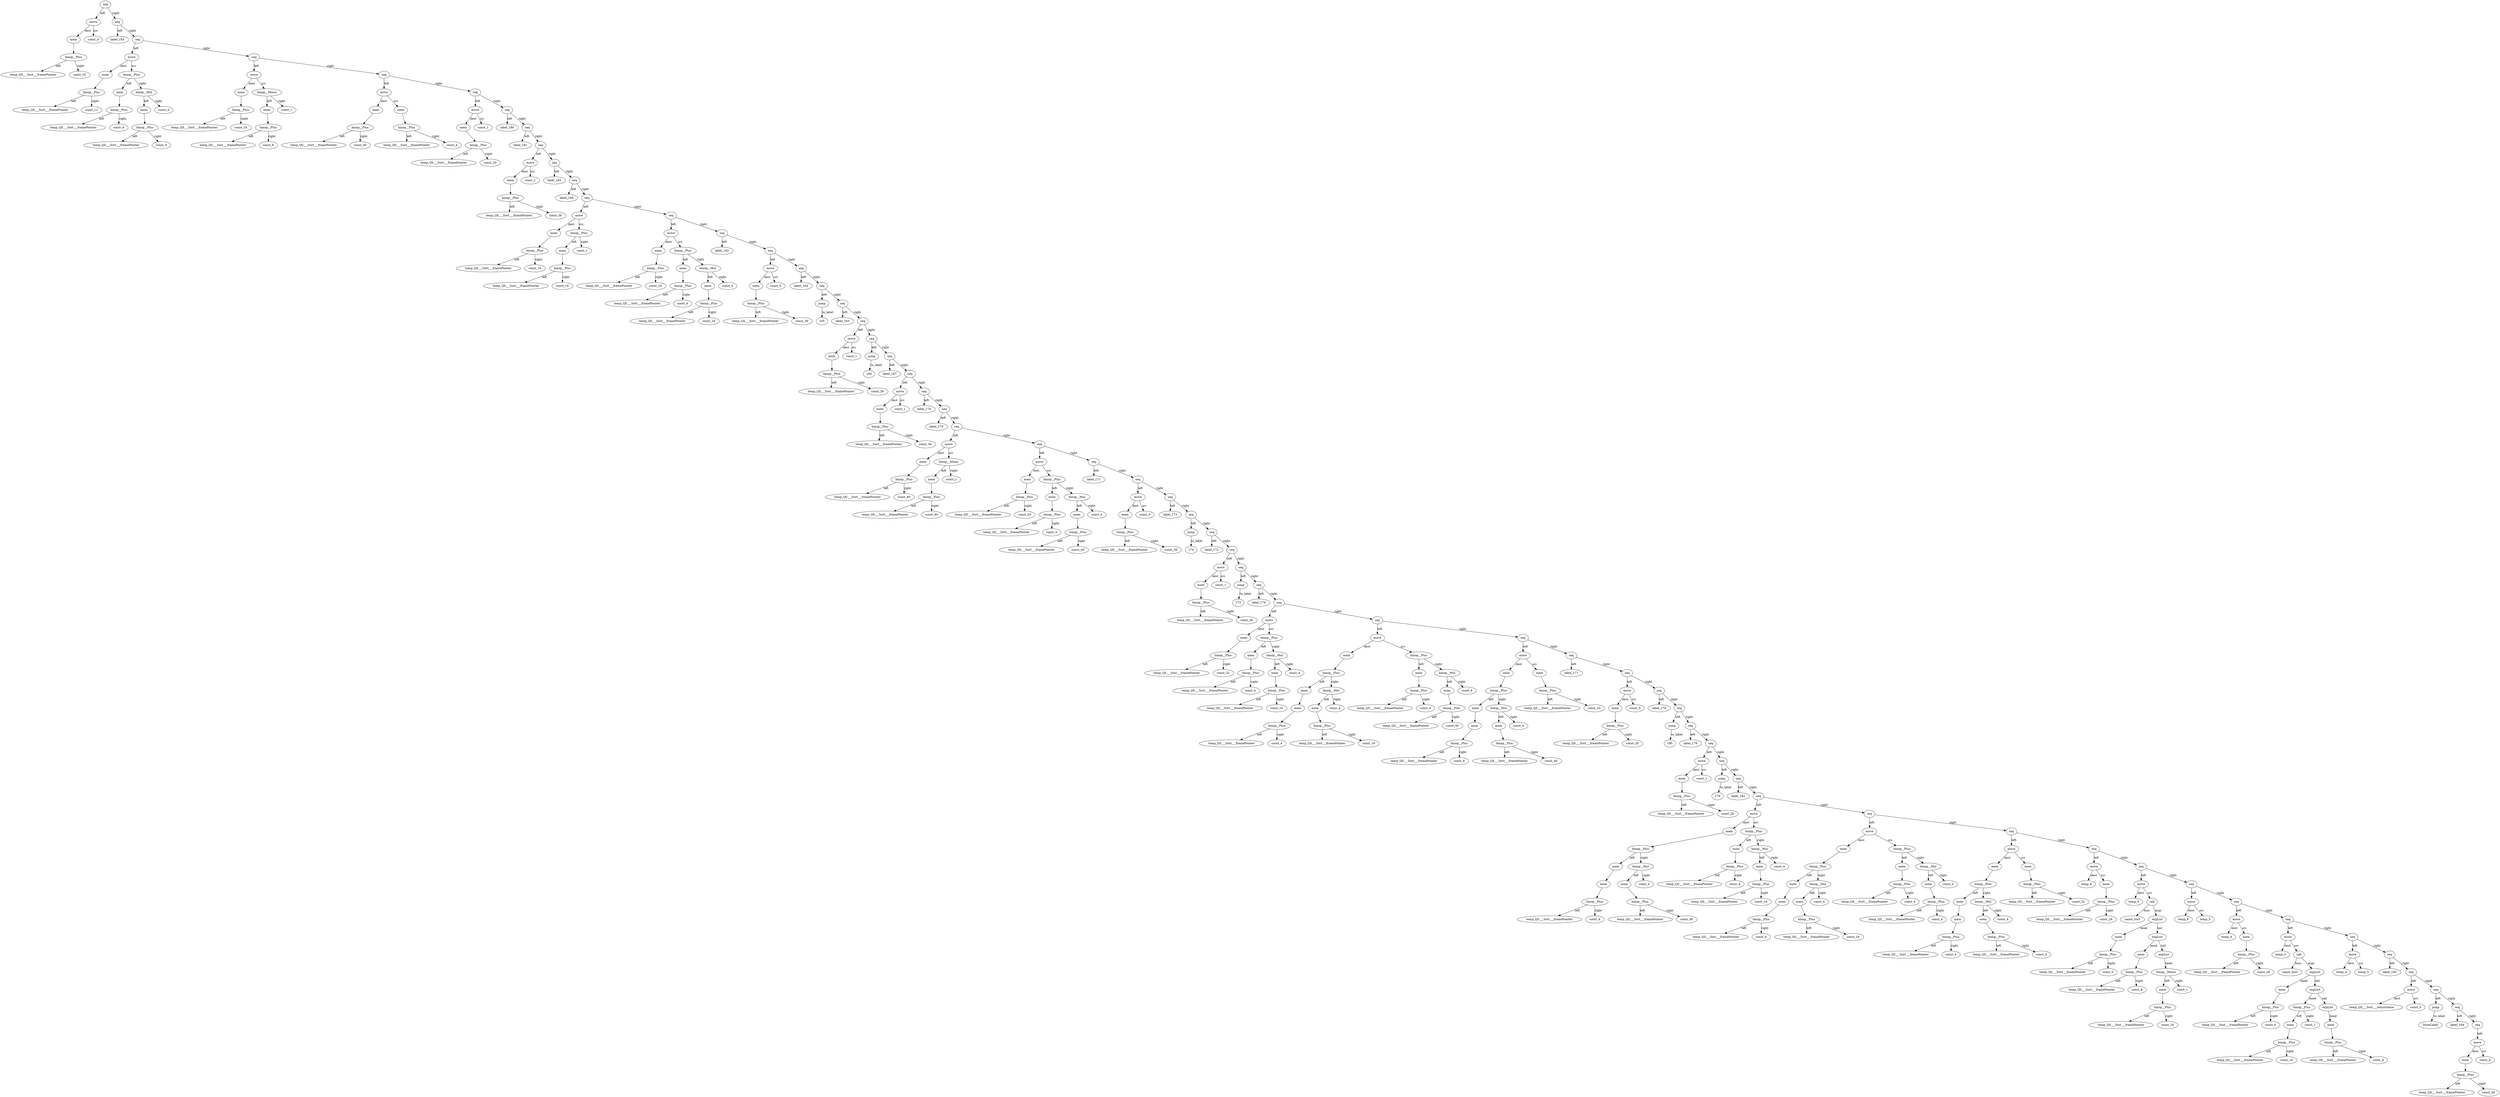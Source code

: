 digraph {
temp_QS___Sort___framePointer__id_0 [ label="temp_QS___Sort___framePointer" ]; 
const_32__id_1 [ label="const_32" ]; 
binop__Plus__id_2 [ label="binop__Plus" ]; 
binop__Plus__id_2 -> const_32__id_1 [ label="right"] ; 
binop__Plus__id_2 -> temp_QS___Sort___framePointer__id_0 [ label="left"] ; 
mem__id_3 [ label="mem" ]; 
mem__id_3 -> binop__Plus__id_2 ; 
const_0__id_4 [ label="const_0" ]; 
move__id_5 [ label="move" ]; 
move__id_5 -> mem__id_3 [ label="dest"] ; 
move__id_5 -> const_0__id_4 [ label="src"] ; 
label_183__id_6 [ label="label_183" ]; 
temp_QS___Sort___framePointer__id_7 [ label="temp_QS___Sort___framePointer" ]; 
const_12__id_8 [ label="const_12" ]; 
binop__Plus__id_9 [ label="binop__Plus" ]; 
binop__Plus__id_9 -> const_12__id_8 [ label="right"] ; 
binop__Plus__id_9 -> temp_QS___Sort___framePointer__id_7 [ label="left"] ; 
mem__id_10 [ label="mem" ]; 
mem__id_10 -> binop__Plus__id_9 ; 
temp_QS___Sort___framePointer__id_11 [ label="temp_QS___Sort___framePointer" ]; 
const_4__id_12 [ label="const_4" ]; 
binop__Plus__id_13 [ label="binop__Plus" ]; 
binop__Plus__id_13 -> const_4__id_12 [ label="right"] ; 
binop__Plus__id_13 -> temp_QS___Sort___framePointer__id_11 [ label="left"] ; 
mem__id_14 [ label="mem" ]; 
mem__id_14 -> binop__Plus__id_13 ; 
temp_QS___Sort___framePointer__id_15 [ label="temp_QS___Sort___framePointer" ]; 
const_4__id_16 [ label="const_4" ]; 
binop__Plus__id_17 [ label="binop__Plus" ]; 
binop__Plus__id_17 -> const_4__id_16 [ label="right"] ; 
binop__Plus__id_17 -> temp_QS___Sort___framePointer__id_15 [ label="left"] ; 
mem__id_18 [ label="mem" ]; 
mem__id_18 -> binop__Plus__id_17 ; 
const_4__id_19 [ label="const_4" ]; 
binop__Mul__id_20 [ label="binop__Mul" ]; 
binop__Mul__id_20 -> const_4__id_19 [ label="right"] ; 
binop__Mul__id_20 -> mem__id_18 [ label="left"] ; 
binop__Plus__id_21 [ label="binop__Plus" ]; 
binop__Plus__id_21 -> binop__Mul__id_20 [ label="right"] ; 
binop__Plus__id_21 -> mem__id_14 [ label="left"] ; 
move__id_22 [ label="move" ]; 
move__id_22 -> mem__id_10 [ label="dest"] ; 
move__id_22 -> binop__Plus__id_21 [ label="src"] ; 
temp_QS___Sort___framePointer__id_23 [ label="temp_QS___Sort___framePointer" ]; 
const_16__id_24 [ label="const_16" ]; 
binop__Plus__id_25 [ label="binop__Plus" ]; 
binop__Plus__id_25 -> const_16__id_24 [ label="right"] ; 
binop__Plus__id_25 -> temp_QS___Sort___framePointer__id_23 [ label="left"] ; 
mem__id_26 [ label="mem" ]; 
mem__id_26 -> binop__Plus__id_25 ; 
temp_QS___Sort___framePointer__id_27 [ label="temp_QS___Sort___framePointer" ]; 
const_8__id_28 [ label="const_8" ]; 
binop__Plus__id_29 [ label="binop__Plus" ]; 
binop__Plus__id_29 -> const_8__id_28 [ label="right"] ; 
binop__Plus__id_29 -> temp_QS___Sort___framePointer__id_27 [ label="left"] ; 
mem__id_30 [ label="mem" ]; 
mem__id_30 -> binop__Plus__id_29 ; 
const_1__id_31 [ label="const_1" ]; 
binop__Minus__id_32 [ label="binop__Minus" ]; 
binop__Minus__id_32 -> const_1__id_31 [ label="right"] ; 
binop__Minus__id_32 -> mem__id_30 [ label="left"] ; 
move__id_33 [ label="move" ]; 
move__id_33 -> mem__id_26 [ label="dest"] ; 
move__id_33 -> binop__Minus__id_32 [ label="src"] ; 
temp_QS___Sort___framePointer__id_34 [ label="temp_QS___Sort___framePointer" ]; 
const_40__id_35 [ label="const_40" ]; 
binop__Plus__id_36 [ label="binop__Plus" ]; 
binop__Plus__id_36 -> const_40__id_35 [ label="right"] ; 
binop__Plus__id_36 -> temp_QS___Sort___framePointer__id_34 [ label="left"] ; 
mem__id_37 [ label="mem" ]; 
mem__id_37 -> binop__Plus__id_36 ; 
temp_QS___Sort___framePointer__id_38 [ label="temp_QS___Sort___framePointer" ]; 
const_4__id_39 [ label="const_4" ]; 
binop__Plus__id_40 [ label="binop__Plus" ]; 
binop__Plus__id_40 -> const_4__id_39 [ label="right"] ; 
binop__Plus__id_40 -> temp_QS___Sort___framePointer__id_38 [ label="left"] ; 
mem__id_41 [ label="mem" ]; 
mem__id_41 -> binop__Plus__id_40 ; 
move__id_42 [ label="move" ]; 
move__id_42 -> mem__id_37 [ label="dest"] ; 
move__id_42 -> mem__id_41 [ label="src"] ; 
temp_QS___Sort___framePointer__id_43 [ label="temp_QS___Sort___framePointer" ]; 
const_20__id_44 [ label="const_20" ]; 
binop__Plus__id_45 [ label="binop__Plus" ]; 
binop__Plus__id_45 -> const_20__id_44 [ label="right"] ; 
binop__Plus__id_45 -> temp_QS___Sort___framePointer__id_43 [ label="left"] ; 
mem__id_46 [ label="mem" ]; 
mem__id_46 -> binop__Plus__id_45 ; 
const_1__id_47 [ label="const_1" ]; 
move__id_48 [ label="move" ]; 
move__id_48 -> mem__id_46 [ label="dest"] ; 
move__id_48 -> const_1__id_47 [ label="src"] ; 
label_180__id_49 [ label="label_180" ]; 
label_181__id_50 [ label="label_181" ]; 
temp_QS___Sort___framePointer__id_51 [ label="temp_QS___Sort___framePointer" ]; 
const_36__id_52 [ label="const_36" ]; 
binop__Plus__id_53 [ label="binop__Plus" ]; 
binop__Plus__id_53 -> const_36__id_52 [ label="right"] ; 
binop__Plus__id_53 -> temp_QS___Sort___framePointer__id_51 [ label="left"] ; 
mem__id_54 [ label="mem" ]; 
mem__id_54 -> binop__Plus__id_53 ; 
const_1__id_55 [ label="const_1" ]; 
move__id_56 [ label="move" ]; 
move__id_56 -> mem__id_54 [ label="dest"] ; 
move__id_56 -> const_1__id_55 [ label="src"] ; 
label_165__id_57 [ label="label_165" ]; 
label_166__id_58 [ label="label_166" ]; 
temp_QS___Sort___framePointer__id_59 [ label="temp_QS___Sort___framePointer" ]; 
const_16__id_60 [ label="const_16" ]; 
binop__Plus__id_61 [ label="binop__Plus" ]; 
binop__Plus__id_61 -> const_16__id_60 [ label="right"] ; 
binop__Plus__id_61 -> temp_QS___Sort___framePointer__id_59 [ label="left"] ; 
mem__id_62 [ label="mem" ]; 
mem__id_62 -> binop__Plus__id_61 ; 
temp_QS___Sort___framePointer__id_63 [ label="temp_QS___Sort___framePointer" ]; 
const_16__id_64 [ label="const_16" ]; 
binop__Plus__id_65 [ label="binop__Plus" ]; 
binop__Plus__id_65 -> const_16__id_64 [ label="right"] ; 
binop__Plus__id_65 -> temp_QS___Sort___framePointer__id_63 [ label="left"] ; 
mem__id_66 [ label="mem" ]; 
mem__id_66 -> binop__Plus__id_65 ; 
const_1__id_67 [ label="const_1" ]; 
binop__Plus__id_68 [ label="binop__Plus" ]; 
binop__Plus__id_68 -> const_1__id_67 [ label="right"] ; 
binop__Plus__id_68 -> mem__id_66 [ label="left"] ; 
move__id_69 [ label="move" ]; 
move__id_69 -> mem__id_62 [ label="dest"] ; 
move__id_69 -> binop__Plus__id_68 [ label="src"] ; 
temp_QS___Sort___framePointer__id_70 [ label="temp_QS___Sort___framePointer" ]; 
const_24__id_71 [ label="const_24" ]; 
binop__Plus__id_72 [ label="binop__Plus" ]; 
binop__Plus__id_72 -> const_24__id_71 [ label="right"] ; 
binop__Plus__id_72 -> temp_QS___Sort___framePointer__id_70 [ label="left"] ; 
mem__id_73 [ label="mem" ]; 
mem__id_73 -> binop__Plus__id_72 ; 
temp_QS___Sort___framePointer__id_74 [ label="temp_QS___Sort___framePointer" ]; 
const_4__id_75 [ label="const_4" ]; 
binop__Plus__id_76 [ label="binop__Plus" ]; 
binop__Plus__id_76 -> const_4__id_75 [ label="right"] ; 
binop__Plus__id_76 -> temp_QS___Sort___framePointer__id_74 [ label="left"] ; 
mem__id_77 [ label="mem" ]; 
mem__id_77 -> binop__Plus__id_76 ; 
temp_QS___Sort___framePointer__id_78 [ label="temp_QS___Sort___framePointer" ]; 
const_16__id_79 [ label="const_16" ]; 
binop__Plus__id_80 [ label="binop__Plus" ]; 
binop__Plus__id_80 -> const_16__id_79 [ label="right"] ; 
binop__Plus__id_80 -> temp_QS___Sort___framePointer__id_78 [ label="left"] ; 
mem__id_81 [ label="mem" ]; 
mem__id_81 -> binop__Plus__id_80 ; 
const_4__id_82 [ label="const_4" ]; 
binop__Mul__id_83 [ label="binop__Mul" ]; 
binop__Mul__id_83 -> const_4__id_82 [ label="right"] ; 
binop__Mul__id_83 -> mem__id_81 [ label="left"] ; 
binop__Plus__id_84 [ label="binop__Plus" ]; 
binop__Plus__id_84 -> binop__Mul__id_83 [ label="right"] ; 
binop__Plus__id_84 -> mem__id_77 [ label="left"] ; 
move__id_85 [ label="move" ]; 
move__id_85 -> mem__id_73 [ label="dest"] ; 
move__id_85 -> binop__Plus__id_84 [ label="src"] ; 
label_162__id_86 [ label="label_162" ]; 
temp_QS___Sort___framePointer__id_87 [ label="temp_QS___Sort___framePointer" ]; 
const_36__id_88 [ label="const_36" ]; 
binop__Plus__id_89 [ label="binop__Plus" ]; 
binop__Plus__id_89 -> const_36__id_88 [ label="right"] ; 
binop__Plus__id_89 -> temp_QS___Sort___framePointer__id_87 [ label="left"] ; 
mem__id_90 [ label="mem" ]; 
mem__id_90 -> binop__Plus__id_89 ; 
const_0__id_91 [ label="const_0" ]; 
move__id_92 [ label="move" ]; 
move__id_92 -> mem__id_90 [ label="dest"] ; 
move__id_92 -> const_0__id_91 [ label="src"] ; 
label_164__id_93 [ label="label_164" ]; 
jump__id_94 [ label="jump" ]; 
jump__id_94 -> 165 [ label="to_label"] ; 
label_163__id_95 [ label="label_163" ]; 
temp_QS___Sort___framePointer__id_96 [ label="temp_QS___Sort___framePointer" ]; 
const_36__id_97 [ label="const_36" ]; 
binop__Plus__id_98 [ label="binop__Plus" ]; 
binop__Plus__id_98 -> const_36__id_97 [ label="right"] ; 
binop__Plus__id_98 -> temp_QS___Sort___framePointer__id_96 [ label="left"] ; 
mem__id_99 [ label="mem" ]; 
mem__id_99 -> binop__Plus__id_98 ; 
const_1__id_100 [ label="const_1" ]; 
move__id_101 [ label="move" ]; 
move__id_101 -> mem__id_99 [ label="dest"] ; 
move__id_101 -> const_1__id_100 [ label="src"] ; 
jump__id_102 [ label="jump" ]; 
jump__id_102 -> 164 [ label="to_label"] ; 
label_167__id_103 [ label="label_167" ]; 
temp_QS___Sort___framePointer__id_104 [ label="temp_QS___Sort___framePointer" ]; 
const_36__id_105 [ label="const_36" ]; 
binop__Plus__id_106 [ label="binop__Plus" ]; 
binop__Plus__id_106 -> const_36__id_105 [ label="right"] ; 
binop__Plus__id_106 -> temp_QS___Sort___framePointer__id_104 [ label="left"] ; 
mem__id_107 [ label="mem" ]; 
mem__id_107 -> binop__Plus__id_106 ; 
const_1__id_108 [ label="const_1" ]; 
move__id_109 [ label="move" ]; 
move__id_109 -> mem__id_107 [ label="dest"] ; 
move__id_109 -> const_1__id_108 [ label="src"] ; 
label_174__id_110 [ label="label_174" ]; 
label_175__id_111 [ label="label_175" ]; 
temp_QS___Sort___framePointer__id_112 [ label="temp_QS___Sort___framePointer" ]; 
const_40__id_113 [ label="const_40" ]; 
binop__Plus__id_114 [ label="binop__Plus" ]; 
binop__Plus__id_114 -> const_40__id_113 [ label="right"] ; 
binop__Plus__id_114 -> temp_QS___Sort___framePointer__id_112 [ label="left"] ; 
mem__id_115 [ label="mem" ]; 
mem__id_115 -> binop__Plus__id_114 ; 
temp_QS___Sort___framePointer__id_116 [ label="temp_QS___Sort___framePointer" ]; 
const_40__id_117 [ label="const_40" ]; 
binop__Plus__id_118 [ label="binop__Plus" ]; 
binop__Plus__id_118 -> const_40__id_117 [ label="right"] ; 
binop__Plus__id_118 -> temp_QS___Sort___framePointer__id_116 [ label="left"] ; 
mem__id_119 [ label="mem" ]; 
mem__id_119 -> binop__Plus__id_118 ; 
const_1__id_120 [ label="const_1" ]; 
binop__Minus__id_121 [ label="binop__Minus" ]; 
binop__Minus__id_121 -> const_1__id_120 [ label="right"] ; 
binop__Minus__id_121 -> mem__id_119 [ label="left"] ; 
move__id_122 [ label="move" ]; 
move__id_122 -> mem__id_115 [ label="dest"] ; 
move__id_122 -> binop__Minus__id_121 [ label="src"] ; 
temp_QS___Sort___framePointer__id_123 [ label="temp_QS___Sort___framePointer" ]; 
const_24__id_124 [ label="const_24" ]; 
binop__Plus__id_125 [ label="binop__Plus" ]; 
binop__Plus__id_125 -> const_24__id_124 [ label="right"] ; 
binop__Plus__id_125 -> temp_QS___Sort___framePointer__id_123 [ label="left"] ; 
mem__id_126 [ label="mem" ]; 
mem__id_126 -> binop__Plus__id_125 ; 
temp_QS___Sort___framePointer__id_127 [ label="temp_QS___Sort___framePointer" ]; 
const_4__id_128 [ label="const_4" ]; 
binop__Plus__id_129 [ label="binop__Plus" ]; 
binop__Plus__id_129 -> const_4__id_128 [ label="right"] ; 
binop__Plus__id_129 -> temp_QS___Sort___framePointer__id_127 [ label="left"] ; 
mem__id_130 [ label="mem" ]; 
mem__id_130 -> binop__Plus__id_129 ; 
temp_QS___Sort___framePointer__id_131 [ label="temp_QS___Sort___framePointer" ]; 
const_40__id_132 [ label="const_40" ]; 
binop__Plus__id_133 [ label="binop__Plus" ]; 
binop__Plus__id_133 -> const_40__id_132 [ label="right"] ; 
binop__Plus__id_133 -> temp_QS___Sort___framePointer__id_131 [ label="left"] ; 
mem__id_134 [ label="mem" ]; 
mem__id_134 -> binop__Plus__id_133 ; 
const_4__id_135 [ label="const_4" ]; 
binop__Mul__id_136 [ label="binop__Mul" ]; 
binop__Mul__id_136 -> const_4__id_135 [ label="right"] ; 
binop__Mul__id_136 -> mem__id_134 [ label="left"] ; 
binop__Plus__id_137 [ label="binop__Plus" ]; 
binop__Plus__id_137 -> binop__Mul__id_136 [ label="right"] ; 
binop__Plus__id_137 -> mem__id_130 [ label="left"] ; 
move__id_138 [ label="move" ]; 
move__id_138 -> mem__id_126 [ label="dest"] ; 
move__id_138 -> binop__Plus__id_137 [ label="src"] ; 
label_171__id_139 [ label="label_171" ]; 
temp_QS___Sort___framePointer__id_140 [ label="temp_QS___Sort___framePointer" ]; 
const_36__id_141 [ label="const_36" ]; 
binop__Plus__id_142 [ label="binop__Plus" ]; 
binop__Plus__id_142 -> const_36__id_141 [ label="right"] ; 
binop__Plus__id_142 -> temp_QS___Sort___framePointer__id_140 [ label="left"] ; 
mem__id_143 [ label="mem" ]; 
mem__id_143 -> binop__Plus__id_142 ; 
const_0__id_144 [ label="const_0" ]; 
move__id_145 [ label="move" ]; 
move__id_145 -> mem__id_143 [ label="dest"] ; 
move__id_145 -> const_0__id_144 [ label="src"] ; 
label_173__id_146 [ label="label_173" ]; 
jump__id_147 [ label="jump" ]; 
jump__id_147 -> 174 [ label="to_label"] ; 
label_172__id_148 [ label="label_172" ]; 
temp_QS___Sort___framePointer__id_149 [ label="temp_QS___Sort___framePointer" ]; 
const_36__id_150 [ label="const_36" ]; 
binop__Plus__id_151 [ label="binop__Plus" ]; 
binop__Plus__id_151 -> const_36__id_150 [ label="right"] ; 
binop__Plus__id_151 -> temp_QS___Sort___framePointer__id_149 [ label="left"] ; 
mem__id_152 [ label="mem" ]; 
mem__id_152 -> binop__Plus__id_151 ; 
const_1__id_153 [ label="const_1" ]; 
move__id_154 [ label="move" ]; 
move__id_154 -> mem__id_152 [ label="dest"] ; 
move__id_154 -> const_1__id_153 [ label="src"] ; 
jump__id_155 [ label="jump" ]; 
jump__id_155 -> 173 [ label="to_label"] ; 
label_176__id_156 [ label="label_176" ]; 
temp_QS___Sort___framePointer__id_157 [ label="temp_QS___Sort___framePointer" ]; 
const_32__id_158 [ label="const_32" ]; 
binop__Plus__id_159 [ label="binop__Plus" ]; 
binop__Plus__id_159 -> const_32__id_158 [ label="right"] ; 
binop__Plus__id_159 -> temp_QS___Sort___framePointer__id_157 [ label="left"] ; 
mem__id_160 [ label="mem" ]; 
mem__id_160 -> binop__Plus__id_159 ; 
temp_QS___Sort___framePointer__id_161 [ label="temp_QS___Sort___framePointer" ]; 
const_4__id_162 [ label="const_4" ]; 
binop__Plus__id_163 [ label="binop__Plus" ]; 
binop__Plus__id_163 -> const_4__id_162 [ label="right"] ; 
binop__Plus__id_163 -> temp_QS___Sort___framePointer__id_161 [ label="left"] ; 
mem__id_164 [ label="mem" ]; 
mem__id_164 -> binop__Plus__id_163 ; 
temp_QS___Sort___framePointer__id_165 [ label="temp_QS___Sort___framePointer" ]; 
const_16__id_166 [ label="const_16" ]; 
binop__Plus__id_167 [ label="binop__Plus" ]; 
binop__Plus__id_167 -> const_16__id_166 [ label="right"] ; 
binop__Plus__id_167 -> temp_QS___Sort___framePointer__id_165 [ label="left"] ; 
mem__id_168 [ label="mem" ]; 
mem__id_168 -> binop__Plus__id_167 ; 
const_4__id_169 [ label="const_4" ]; 
binop__Mul__id_170 [ label="binop__Mul" ]; 
binop__Mul__id_170 -> const_4__id_169 [ label="right"] ; 
binop__Mul__id_170 -> mem__id_168 [ label="left"] ; 
binop__Plus__id_171 [ label="binop__Plus" ]; 
binop__Plus__id_171 -> binop__Mul__id_170 [ label="right"] ; 
binop__Plus__id_171 -> mem__id_164 [ label="left"] ; 
move__id_172 [ label="move" ]; 
move__id_172 -> mem__id_160 [ label="dest"] ; 
move__id_172 -> binop__Plus__id_171 [ label="src"] ; 
temp_QS___Sort___framePointer__id_173 [ label="temp_QS___Sort___framePointer" ]; 
const_4__id_174 [ label="const_4" ]; 
binop__Plus__id_175 [ label="binop__Plus" ]; 
binop__Plus__id_175 -> const_4__id_174 [ label="right"] ; 
binop__Plus__id_175 -> temp_QS___Sort___framePointer__id_173 [ label="left"] ; 
mem__id_176 [ label="mem" ]; 
mem__id_176 -> binop__Plus__id_175 ; 
mem__id_177 [ label="mem" ]; 
mem__id_177 -> mem__id_176 ; 
temp_QS___Sort___framePointer__id_178 [ label="temp_QS___Sort___framePointer" ]; 
const_16__id_179 [ label="const_16" ]; 
binop__Plus__id_180 [ label="binop__Plus" ]; 
binop__Plus__id_180 -> const_16__id_179 [ label="right"] ; 
binop__Plus__id_180 -> temp_QS___Sort___framePointer__id_178 [ label="left"] ; 
mem__id_181 [ label="mem" ]; 
mem__id_181 -> binop__Plus__id_180 ; 
const_4__id_182 [ label="const_4" ]; 
binop__Mul__id_183 [ label="binop__Mul" ]; 
binop__Mul__id_183 -> const_4__id_182 [ label="right"] ; 
binop__Mul__id_183 -> mem__id_181 [ label="left"] ; 
binop__Plus__id_184 [ label="binop__Plus" ]; 
binop__Plus__id_184 -> binop__Mul__id_183 [ label="right"] ; 
binop__Plus__id_184 -> mem__id_177 [ label="left"] ; 
mem__id_185 [ label="mem" ]; 
mem__id_185 -> binop__Plus__id_184 ; 
temp_QS___Sort___framePointer__id_186 [ label="temp_QS___Sort___framePointer" ]; 
const_4__id_187 [ label="const_4" ]; 
binop__Plus__id_188 [ label="binop__Plus" ]; 
binop__Plus__id_188 -> const_4__id_187 [ label="right"] ; 
binop__Plus__id_188 -> temp_QS___Sort___framePointer__id_186 [ label="left"] ; 
mem__id_189 [ label="mem" ]; 
mem__id_189 -> binop__Plus__id_188 ; 
temp_QS___Sort___framePointer__id_190 [ label="temp_QS___Sort___framePointer" ]; 
const_40__id_191 [ label="const_40" ]; 
binop__Plus__id_192 [ label="binop__Plus" ]; 
binop__Plus__id_192 -> const_40__id_191 [ label="right"] ; 
binop__Plus__id_192 -> temp_QS___Sort___framePointer__id_190 [ label="left"] ; 
mem__id_193 [ label="mem" ]; 
mem__id_193 -> binop__Plus__id_192 ; 
const_4__id_194 [ label="const_4" ]; 
binop__Mul__id_195 [ label="binop__Mul" ]; 
binop__Mul__id_195 -> const_4__id_194 [ label="right"] ; 
binop__Mul__id_195 -> mem__id_193 [ label="left"] ; 
binop__Plus__id_196 [ label="binop__Plus" ]; 
binop__Plus__id_196 -> binop__Mul__id_195 [ label="right"] ; 
binop__Plus__id_196 -> mem__id_189 [ label="left"] ; 
move__id_197 [ label="move" ]; 
move__id_197 -> mem__id_185 [ label="dest"] ; 
move__id_197 -> binop__Plus__id_196 [ label="src"] ; 
temp_QS___Sort___framePointer__id_198 [ label="temp_QS___Sort___framePointer" ]; 
const_4__id_199 [ label="const_4" ]; 
binop__Plus__id_200 [ label="binop__Plus" ]; 
binop__Plus__id_200 -> const_4__id_199 [ label="right"] ; 
binop__Plus__id_200 -> temp_QS___Sort___framePointer__id_198 [ label="left"] ; 
mem__id_201 [ label="mem" ]; 
mem__id_201 -> binop__Plus__id_200 ; 
mem__id_202 [ label="mem" ]; 
mem__id_202 -> mem__id_201 ; 
temp_QS___Sort___framePointer__id_203 [ label="temp_QS___Sort___framePointer" ]; 
const_40__id_204 [ label="const_40" ]; 
binop__Plus__id_205 [ label="binop__Plus" ]; 
binop__Plus__id_205 -> const_40__id_204 [ label="right"] ; 
binop__Plus__id_205 -> temp_QS___Sort___framePointer__id_203 [ label="left"] ; 
mem__id_206 [ label="mem" ]; 
mem__id_206 -> binop__Plus__id_205 ; 
const_4__id_207 [ label="const_4" ]; 
binop__Mul__id_208 [ label="binop__Mul" ]; 
binop__Mul__id_208 -> const_4__id_207 [ label="right"] ; 
binop__Mul__id_208 -> mem__id_206 [ label="left"] ; 
binop__Plus__id_209 [ label="binop__Plus" ]; 
binop__Plus__id_209 -> binop__Mul__id_208 [ label="right"] ; 
binop__Plus__id_209 -> mem__id_202 [ label="left"] ; 
mem__id_210 [ label="mem" ]; 
mem__id_210 -> binop__Plus__id_209 ; 
temp_QS___Sort___framePointer__id_211 [ label="temp_QS___Sort___framePointer" ]; 
const_32__id_212 [ label="const_32" ]; 
binop__Plus__id_213 [ label="binop__Plus" ]; 
binop__Plus__id_213 -> const_32__id_212 [ label="right"] ; 
binop__Plus__id_213 -> temp_QS___Sort___framePointer__id_211 [ label="left"] ; 
mem__id_214 [ label="mem" ]; 
mem__id_214 -> binop__Plus__id_213 ; 
move__id_215 [ label="move" ]; 
move__id_215 -> mem__id_210 [ label="dest"] ; 
move__id_215 -> mem__id_214 [ label="src"] ; 
label_177__id_216 [ label="label_177" ]; 
temp_QS___Sort___framePointer__id_217 [ label="temp_QS___Sort___framePointer" ]; 
const_20__id_218 [ label="const_20" ]; 
binop__Plus__id_219 [ label="binop__Plus" ]; 
binop__Plus__id_219 -> const_20__id_218 [ label="right"] ; 
binop__Plus__id_219 -> temp_QS___Sort___framePointer__id_217 [ label="left"] ; 
mem__id_220 [ label="mem" ]; 
mem__id_220 -> binop__Plus__id_219 ; 
const_0__id_221 [ label="const_0" ]; 
move__id_222 [ label="move" ]; 
move__id_222 -> mem__id_220 [ label="dest"] ; 
move__id_222 -> const_0__id_221 [ label="src"] ; 
label_179__id_223 [ label="label_179" ]; 
jump__id_224 [ label="jump" ]; 
jump__id_224 -> 180 [ label="to_label"] ; 
label_178__id_225 [ label="label_178" ]; 
temp_QS___Sort___framePointer__id_226 [ label="temp_QS___Sort___framePointer" ]; 
const_20__id_227 [ label="const_20" ]; 
binop__Plus__id_228 [ label="binop__Plus" ]; 
binop__Plus__id_228 -> const_20__id_227 [ label="right"] ; 
binop__Plus__id_228 -> temp_QS___Sort___framePointer__id_226 [ label="left"] ; 
mem__id_229 [ label="mem" ]; 
mem__id_229 -> binop__Plus__id_228 ; 
const_1__id_230 [ label="const_1" ]; 
move__id_231 [ label="move" ]; 
move__id_231 -> mem__id_229 [ label="dest"] ; 
move__id_231 -> const_1__id_230 [ label="src"] ; 
jump__id_232 [ label="jump" ]; 
jump__id_232 -> 179 [ label="to_label"] ; 
label_182__id_233 [ label="label_182" ]; 
temp_QS___Sort___framePointer__id_234 [ label="temp_QS___Sort___framePointer" ]; 
const_4__id_235 [ label="const_4" ]; 
binop__Plus__id_236 [ label="binop__Plus" ]; 
binop__Plus__id_236 -> const_4__id_235 [ label="right"] ; 
binop__Plus__id_236 -> temp_QS___Sort___framePointer__id_234 [ label="left"] ; 
mem__id_237 [ label="mem" ]; 
mem__id_237 -> binop__Plus__id_236 ; 
mem__id_238 [ label="mem" ]; 
mem__id_238 -> mem__id_237 ; 
temp_QS___Sort___framePointer__id_239 [ label="temp_QS___Sort___framePointer" ]; 
const_40__id_240 [ label="const_40" ]; 
binop__Plus__id_241 [ label="binop__Plus" ]; 
binop__Plus__id_241 -> const_40__id_240 [ label="right"] ; 
binop__Plus__id_241 -> temp_QS___Sort___framePointer__id_239 [ label="left"] ; 
mem__id_242 [ label="mem" ]; 
mem__id_242 -> binop__Plus__id_241 ; 
const_4__id_243 [ label="const_4" ]; 
binop__Mul__id_244 [ label="binop__Mul" ]; 
binop__Mul__id_244 -> const_4__id_243 [ label="right"] ; 
binop__Mul__id_244 -> mem__id_242 [ label="left"] ; 
binop__Plus__id_245 [ label="binop__Plus" ]; 
binop__Plus__id_245 -> binop__Mul__id_244 [ label="right"] ; 
binop__Plus__id_245 -> mem__id_238 [ label="left"] ; 
mem__id_246 [ label="mem" ]; 
mem__id_246 -> binop__Plus__id_245 ; 
temp_QS___Sort___framePointer__id_247 [ label="temp_QS___Sort___framePointer" ]; 
const_4__id_248 [ label="const_4" ]; 
binop__Plus__id_249 [ label="binop__Plus" ]; 
binop__Plus__id_249 -> const_4__id_248 [ label="right"] ; 
binop__Plus__id_249 -> temp_QS___Sort___framePointer__id_247 [ label="left"] ; 
mem__id_250 [ label="mem" ]; 
mem__id_250 -> binop__Plus__id_249 ; 
temp_QS___Sort___framePointer__id_251 [ label="temp_QS___Sort___framePointer" ]; 
const_16__id_252 [ label="const_16" ]; 
binop__Plus__id_253 [ label="binop__Plus" ]; 
binop__Plus__id_253 -> const_16__id_252 [ label="right"] ; 
binop__Plus__id_253 -> temp_QS___Sort___framePointer__id_251 [ label="left"] ; 
mem__id_254 [ label="mem" ]; 
mem__id_254 -> binop__Plus__id_253 ; 
const_4__id_255 [ label="const_4" ]; 
binop__Mul__id_256 [ label="binop__Mul" ]; 
binop__Mul__id_256 -> const_4__id_255 [ label="right"] ; 
binop__Mul__id_256 -> mem__id_254 [ label="left"] ; 
binop__Plus__id_257 [ label="binop__Plus" ]; 
binop__Plus__id_257 -> binop__Mul__id_256 [ label="right"] ; 
binop__Plus__id_257 -> mem__id_250 [ label="left"] ; 
move__id_258 [ label="move" ]; 
move__id_258 -> mem__id_246 [ label="dest"] ; 
move__id_258 -> binop__Plus__id_257 [ label="src"] ; 
temp_QS___Sort___framePointer__id_259 [ label="temp_QS___Sort___framePointer" ]; 
const_4__id_260 [ label="const_4" ]; 
binop__Plus__id_261 [ label="binop__Plus" ]; 
binop__Plus__id_261 -> const_4__id_260 [ label="right"] ; 
binop__Plus__id_261 -> temp_QS___Sort___framePointer__id_259 [ label="left"] ; 
mem__id_262 [ label="mem" ]; 
mem__id_262 -> binop__Plus__id_261 ; 
mem__id_263 [ label="mem" ]; 
mem__id_263 -> mem__id_262 ; 
temp_QS___Sort___framePointer__id_264 [ label="temp_QS___Sort___framePointer" ]; 
const_16__id_265 [ label="const_16" ]; 
binop__Plus__id_266 [ label="binop__Plus" ]; 
binop__Plus__id_266 -> const_16__id_265 [ label="right"] ; 
binop__Plus__id_266 -> temp_QS___Sort___framePointer__id_264 [ label="left"] ; 
mem__id_267 [ label="mem" ]; 
mem__id_267 -> binop__Plus__id_266 ; 
const_4__id_268 [ label="const_4" ]; 
binop__Mul__id_269 [ label="binop__Mul" ]; 
binop__Mul__id_269 -> const_4__id_268 [ label="right"] ; 
binop__Mul__id_269 -> mem__id_267 [ label="left"] ; 
binop__Plus__id_270 [ label="binop__Plus" ]; 
binop__Plus__id_270 -> binop__Mul__id_269 [ label="right"] ; 
binop__Plus__id_270 -> mem__id_263 [ label="left"] ; 
mem__id_271 [ label="mem" ]; 
mem__id_271 -> binop__Plus__id_270 ; 
temp_QS___Sort___framePointer__id_272 [ label="temp_QS___Sort___framePointer" ]; 
const_4__id_273 [ label="const_4" ]; 
binop__Plus__id_274 [ label="binop__Plus" ]; 
binop__Plus__id_274 -> const_4__id_273 [ label="right"] ; 
binop__Plus__id_274 -> temp_QS___Sort___framePointer__id_272 [ label="left"] ; 
mem__id_275 [ label="mem" ]; 
mem__id_275 -> binop__Plus__id_274 ; 
temp_QS___Sort___framePointer__id_276 [ label="temp_QS___Sort___framePointer" ]; 
const_4__id_277 [ label="const_4" ]; 
binop__Plus__id_278 [ label="binop__Plus" ]; 
binop__Plus__id_278 -> const_4__id_277 [ label="right"] ; 
binop__Plus__id_278 -> temp_QS___Sort___framePointer__id_276 [ label="left"] ; 
mem__id_279 [ label="mem" ]; 
mem__id_279 -> binop__Plus__id_278 ; 
const_4__id_280 [ label="const_4" ]; 
binop__Mul__id_281 [ label="binop__Mul" ]; 
binop__Mul__id_281 -> const_4__id_280 [ label="right"] ; 
binop__Mul__id_281 -> mem__id_279 [ label="left"] ; 
binop__Plus__id_282 [ label="binop__Plus" ]; 
binop__Plus__id_282 -> binop__Mul__id_281 [ label="right"] ; 
binop__Plus__id_282 -> mem__id_275 [ label="left"] ; 
move__id_283 [ label="move" ]; 
move__id_283 -> mem__id_271 [ label="dest"] ; 
move__id_283 -> binop__Plus__id_282 [ label="src"] ; 
temp_QS___Sort___framePointer__id_284 [ label="temp_QS___Sort___framePointer" ]; 
const_4__id_285 [ label="const_4" ]; 
binop__Plus__id_286 [ label="binop__Plus" ]; 
binop__Plus__id_286 -> const_4__id_285 [ label="right"] ; 
binop__Plus__id_286 -> temp_QS___Sort___framePointer__id_284 [ label="left"] ; 
mem__id_287 [ label="mem" ]; 
mem__id_287 -> binop__Plus__id_286 ; 
mem__id_288 [ label="mem" ]; 
mem__id_288 -> mem__id_287 ; 
temp_QS___Sort___framePointer__id_289 [ label="temp_QS___Sort___framePointer" ]; 
const_4__id_290 [ label="const_4" ]; 
binop__Plus__id_291 [ label="binop__Plus" ]; 
binop__Plus__id_291 -> const_4__id_290 [ label="right"] ; 
binop__Plus__id_291 -> temp_QS___Sort___framePointer__id_289 [ label="left"] ; 
mem__id_292 [ label="mem" ]; 
mem__id_292 -> binop__Plus__id_291 ; 
const_4__id_293 [ label="const_4" ]; 
binop__Mul__id_294 [ label="binop__Mul" ]; 
binop__Mul__id_294 -> const_4__id_293 [ label="right"] ; 
binop__Mul__id_294 -> mem__id_292 [ label="left"] ; 
binop__Plus__id_295 [ label="binop__Plus" ]; 
binop__Plus__id_295 -> binop__Mul__id_294 [ label="right"] ; 
binop__Plus__id_295 -> mem__id_288 [ label="left"] ; 
mem__id_296 [ label="mem" ]; 
mem__id_296 -> binop__Plus__id_295 ; 
temp_QS___Sort___framePointer__id_297 [ label="temp_QS___Sort___framePointer" ]; 
const_32__id_298 [ label="const_32" ]; 
binop__Plus__id_299 [ label="binop__Plus" ]; 
binop__Plus__id_299 -> const_32__id_298 [ label="right"] ; 
binop__Plus__id_299 -> temp_QS___Sort___framePointer__id_297 [ label="left"] ; 
mem__id_300 [ label="mem" ]; 
mem__id_300 -> binop__Plus__id_299 ; 
move__id_301 [ label="move" ]; 
move__id_301 -> mem__id_296 [ label="dest"] ; 
move__id_301 -> mem__id_300 [ label="src"] ; 
temp_6__id_302 [ label="temp_6" ]; 
temp_QS___Sort___framePointer__id_303 [ label="temp_QS___Sort___framePointer" ]; 
const_28__id_304 [ label="const_28" ]; 
binop__Plus__id_305 [ label="binop__Plus" ]; 
binop__Plus__id_305 -> const_28__id_304 [ label="right"] ; 
binop__Plus__id_305 -> temp_QS___Sort___framePointer__id_303 [ label="left"] ; 
mem__id_306 [ label="mem" ]; 
mem__id_306 -> binop__Plus__id_305 ; 
move__id_307 [ label="move" ]; 
move__id_307 -> temp_6__id_302 [ label="dest"] ; 
move__id_307 -> mem__id_306 [ label="src"] ; 
temp_5__id_308 [ label="temp_5" ]; 
name_Sort__id_309 [ label="name_Sort" ]; 
temp_QS___Sort___framePointer__id_310 [ label="temp_QS___Sort___framePointer" ]; 
const_0__id_311 [ label="const_0" ]; 
binop__Plus__id_312 [ label="binop__Plus" ]; 
binop__Plus__id_312 -> const_0__id_311 [ label="right"] ; 
binop__Plus__id_312 -> temp_QS___Sort___framePointer__id_310 [ label="left"] ; 
mem__id_313 [ label="mem" ]; 
mem__id_313 -> binop__Plus__id_312 ; 
temp_QS___Sort___framePointer__id_314 [ label="temp_QS___Sort___framePointer" ]; 
const_8__id_315 [ label="const_8" ]; 
binop__Plus__id_316 [ label="binop__Plus" ]; 
binop__Plus__id_316 -> const_8__id_315 [ label="right"] ; 
binop__Plus__id_316 -> temp_QS___Sort___framePointer__id_314 [ label="left"] ; 
mem__id_317 [ label="mem" ]; 
mem__id_317 -> binop__Plus__id_316 ; 
temp_QS___Sort___framePointer__id_318 [ label="temp_QS___Sort___framePointer" ]; 
const_16__id_319 [ label="const_16" ]; 
binop__Plus__id_320 [ label="binop__Plus" ]; 
binop__Plus__id_320 -> const_16__id_319 [ label="right"] ; 
binop__Plus__id_320 -> temp_QS___Sort___framePointer__id_318 [ label="left"] ; 
mem__id_321 [ label="mem" ]; 
mem__id_321 -> binop__Plus__id_320 ; 
const_1__id_322 [ label="const_1" ]; 
binop__Minus__id_323 [ label="binop__Minus" ]; 
binop__Minus__id_323 -> const_1__id_322 [ label="right"] ; 
binop__Minus__id_323 -> mem__id_321 [ label="left"] ; 
expList__id_324 [ label="expList" ]; 
expList__id_324 -> binop__Minus__id_323 [ label="head"] ; 
expList__id_325 [ label="expList" ]; 
expList__id_325 -> mem__id_317 [ label="head"] ; 
expList__id_325 -> expList__id_324 [ label="tail"] ; 
expList__id_326 [ label="expList" ]; 
expList__id_326 -> mem__id_313 [ label="head"] ; 
expList__id_326 -> expList__id_325 [ label="tail"] ; 
call__id_327 [ label="call" ]; 
call__id_327 -> name_Sort__id_309 [ label="func"] ; 
call__id_327 -> expList__id_326 [ label="args"] ; 
move__id_328 [ label="move" ]; 
move__id_328 -> temp_5__id_308 [ label="dest"] ; 
move__id_328 -> call__id_327 [ label="src"] ; 
temp_6__id_329 [ label="temp_6" ]; 
temp_5__id_330 [ label="temp_5" ]; 
move__id_331 [ label="move" ]; 
move__id_331 -> temp_6__id_329 [ label="dest"] ; 
move__id_331 -> temp_5__id_330 [ label="src"] ; 
temp_4__id_332 [ label="temp_4" ]; 
temp_QS___Sort___framePointer__id_333 [ label="temp_QS___Sort___framePointer" ]; 
const_28__id_334 [ label="const_28" ]; 
binop__Plus__id_335 [ label="binop__Plus" ]; 
binop__Plus__id_335 -> const_28__id_334 [ label="right"] ; 
binop__Plus__id_335 -> temp_QS___Sort___framePointer__id_333 [ label="left"] ; 
mem__id_336 [ label="mem" ]; 
mem__id_336 -> binop__Plus__id_335 ; 
move__id_337 [ label="move" ]; 
move__id_337 -> temp_4__id_332 [ label="dest"] ; 
move__id_337 -> mem__id_336 [ label="src"] ; 
temp_3__id_338 [ label="temp_3" ]; 
name_Sort__id_339 [ label="name_Sort" ]; 
temp_QS___Sort___framePointer__id_340 [ label="temp_QS___Sort___framePointer" ]; 
const_0__id_341 [ label="const_0" ]; 
binop__Plus__id_342 [ label="binop__Plus" ]; 
binop__Plus__id_342 -> const_0__id_341 [ label="right"] ; 
binop__Plus__id_342 -> temp_QS___Sort___framePointer__id_340 [ label="left"] ; 
mem__id_343 [ label="mem" ]; 
mem__id_343 -> binop__Plus__id_342 ; 
temp_QS___Sort___framePointer__id_344 [ label="temp_QS___Sort___framePointer" ]; 
const_16__id_345 [ label="const_16" ]; 
binop__Plus__id_346 [ label="binop__Plus" ]; 
binop__Plus__id_346 -> const_16__id_345 [ label="right"] ; 
binop__Plus__id_346 -> temp_QS___Sort___framePointer__id_344 [ label="left"] ; 
mem__id_347 [ label="mem" ]; 
mem__id_347 -> binop__Plus__id_346 ; 
const_1__id_348 [ label="const_1" ]; 
binop__Plus__id_349 [ label="binop__Plus" ]; 
binop__Plus__id_349 -> const_1__id_348 [ label="right"] ; 
binop__Plus__id_349 -> mem__id_347 [ label="left"] ; 
temp_QS___Sort___framePointer__id_350 [ label="temp_QS___Sort___framePointer" ]; 
const_4__id_351 [ label="const_4" ]; 
binop__Plus__id_352 [ label="binop__Plus" ]; 
binop__Plus__id_352 -> const_4__id_351 [ label="right"] ; 
binop__Plus__id_352 -> temp_QS___Sort___framePointer__id_350 [ label="left"] ; 
mem__id_353 [ label="mem" ]; 
mem__id_353 -> binop__Plus__id_352 ; 
expList__id_354 [ label="expList" ]; 
expList__id_354 -> mem__id_353 [ label="head"] ; 
expList__id_355 [ label="expList" ]; 
expList__id_355 -> binop__Plus__id_349 [ label="head"] ; 
expList__id_355 -> expList__id_354 [ label="tail"] ; 
expList__id_356 [ label="expList" ]; 
expList__id_356 -> mem__id_343 [ label="head"] ; 
expList__id_356 -> expList__id_355 [ label="tail"] ; 
call__id_357 [ label="call" ]; 
call__id_357 -> name_Sort__id_339 [ label="func"] ; 
call__id_357 -> expList__id_356 [ label="args"] ; 
move__id_358 [ label="move" ]; 
move__id_358 -> temp_3__id_338 [ label="dest"] ; 
move__id_358 -> call__id_357 [ label="src"] ; 
temp_4__id_359 [ label="temp_4" ]; 
temp_3__id_360 [ label="temp_3" ]; 
move__id_361 [ label="move" ]; 
move__id_361 -> temp_4__id_359 [ label="dest"] ; 
move__id_361 -> temp_3__id_360 [ label="src"] ; 
label_185__id_362 [ label="label_185" ]; 
temp_QS___Sort___returnValue__id_363 [ label="temp_QS___Sort___returnValue" ]; 
const_0__id_364 [ label="const_0" ]; 
move__id_365 [ label="move" ]; 
move__id_365 -> temp_QS___Sort___returnValue__id_363 [ label="dest"] ; 
move__id_365 -> const_0__id_364 [ label="src"] ; 
jump__id_366 [ label="jump" ]; 
jump__id_366 -> DoneLabel [ label="to_label"] ; 
label_184__id_367 [ label="label_184" ]; 
temp_QS___Sort___framePointer__id_368 [ label="temp_QS___Sort___framePointer" ]; 
const_28__id_369 [ label="const_28" ]; 
binop__Plus__id_370 [ label="binop__Plus" ]; 
binop__Plus__id_370 -> const_28__id_369 [ label="right"] ; 
binop__Plus__id_370 -> temp_QS___Sort___framePointer__id_368 [ label="left"] ; 
mem__id_371 [ label="mem" ]; 
mem__id_371 -> binop__Plus__id_370 ; 
const_0__id_372 [ label="const_0" ]; 
move__id_373 [ label="move" ]; 
move__id_373 -> mem__id_371 [ label="dest"] ; 
move__id_373 -> const_0__id_372 [ label="src"] ; 
seq__id_374 [ label="seq" ]; 
seq__id_374 -> move__id_373 [ label="left"] ; 
seq__id_375 [ label="seq" ]; 
seq__id_375 -> label_184__id_367 [ label="left"] ; 
seq__id_375 -> seq__id_374 [ label="right"] ; 
seq__id_376 [ label="seq" ]; 
seq__id_376 -> jump__id_366 [ label="left"] ; 
seq__id_376 -> seq__id_375 [ label="right"] ; 
seq__id_377 [ label="seq" ]; 
seq__id_377 -> move__id_365 [ label="left"] ; 
seq__id_377 -> seq__id_376 [ label="right"] ; 
seq__id_378 [ label="seq" ]; 
seq__id_378 -> label_185__id_362 [ label="left"] ; 
seq__id_378 -> seq__id_377 [ label="right"] ; 
seq__id_379 [ label="seq" ]; 
seq__id_379 -> move__id_361 [ label="left"] ; 
seq__id_379 -> seq__id_378 [ label="right"] ; 
seq__id_380 [ label="seq" ]; 
seq__id_380 -> move__id_358 [ label="left"] ; 
seq__id_380 -> seq__id_379 [ label="right"] ; 
seq__id_381 [ label="seq" ]; 
seq__id_381 -> move__id_337 [ label="left"] ; 
seq__id_381 -> seq__id_380 [ label="right"] ; 
seq__id_382 [ label="seq" ]; 
seq__id_382 -> move__id_331 [ label="left"] ; 
seq__id_382 -> seq__id_381 [ label="right"] ; 
seq__id_383 [ label="seq" ]; 
seq__id_383 -> move__id_328 [ label="left"] ; 
seq__id_383 -> seq__id_382 [ label="right"] ; 
seq__id_384 [ label="seq" ]; 
seq__id_384 -> move__id_307 [ label="left"] ; 
seq__id_384 -> seq__id_383 [ label="right"] ; 
seq__id_385 [ label="seq" ]; 
seq__id_385 -> move__id_301 [ label="left"] ; 
seq__id_385 -> seq__id_384 [ label="right"] ; 
seq__id_386 [ label="seq" ]; 
seq__id_386 -> move__id_283 [ label="left"] ; 
seq__id_386 -> seq__id_385 [ label="right"] ; 
seq__id_387 [ label="seq" ]; 
seq__id_387 -> move__id_258 [ label="left"] ; 
seq__id_387 -> seq__id_386 [ label="right"] ; 
seq__id_388 [ label="seq" ]; 
seq__id_388 -> label_182__id_233 [ label="left"] ; 
seq__id_388 -> seq__id_387 [ label="right"] ; 
seq__id_389 [ label="seq" ]; 
seq__id_389 -> jump__id_232 [ label="left"] ; 
seq__id_389 -> seq__id_388 [ label="right"] ; 
seq__id_390 [ label="seq" ]; 
seq__id_390 -> move__id_231 [ label="left"] ; 
seq__id_390 -> seq__id_389 [ label="right"] ; 
seq__id_391 [ label="seq" ]; 
seq__id_391 -> label_178__id_225 [ label="left"] ; 
seq__id_391 -> seq__id_390 [ label="right"] ; 
seq__id_392 [ label="seq" ]; 
seq__id_392 -> jump__id_224 [ label="left"] ; 
seq__id_392 -> seq__id_391 [ label="right"] ; 
seq__id_393 [ label="seq" ]; 
seq__id_393 -> label_179__id_223 [ label="left"] ; 
seq__id_393 -> seq__id_392 [ label="right"] ; 
seq__id_394 [ label="seq" ]; 
seq__id_394 -> move__id_222 [ label="left"] ; 
seq__id_394 -> seq__id_393 [ label="right"] ; 
seq__id_395 [ label="seq" ]; 
seq__id_395 -> label_177__id_216 [ label="left"] ; 
seq__id_395 -> seq__id_394 [ label="right"] ; 
seq__id_396 [ label="seq" ]; 
seq__id_396 -> move__id_215 [ label="left"] ; 
seq__id_396 -> seq__id_395 [ label="right"] ; 
seq__id_397 [ label="seq" ]; 
seq__id_397 -> move__id_197 [ label="left"] ; 
seq__id_397 -> seq__id_396 [ label="right"] ; 
seq__id_398 [ label="seq" ]; 
seq__id_398 -> move__id_172 [ label="left"] ; 
seq__id_398 -> seq__id_397 [ label="right"] ; 
seq__id_399 [ label="seq" ]; 
seq__id_399 -> label_176__id_156 [ label="left"] ; 
seq__id_399 -> seq__id_398 [ label="right"] ; 
seq__id_400 [ label="seq" ]; 
seq__id_400 -> jump__id_155 [ label="left"] ; 
seq__id_400 -> seq__id_399 [ label="right"] ; 
seq__id_401 [ label="seq" ]; 
seq__id_401 -> move__id_154 [ label="left"] ; 
seq__id_401 -> seq__id_400 [ label="right"] ; 
seq__id_402 [ label="seq" ]; 
seq__id_402 -> label_172__id_148 [ label="left"] ; 
seq__id_402 -> seq__id_401 [ label="right"] ; 
seq__id_403 [ label="seq" ]; 
seq__id_403 -> jump__id_147 [ label="left"] ; 
seq__id_403 -> seq__id_402 [ label="right"] ; 
seq__id_404 [ label="seq" ]; 
seq__id_404 -> label_173__id_146 [ label="left"] ; 
seq__id_404 -> seq__id_403 [ label="right"] ; 
seq__id_405 [ label="seq" ]; 
seq__id_405 -> move__id_145 [ label="left"] ; 
seq__id_405 -> seq__id_404 [ label="right"] ; 
seq__id_406 [ label="seq" ]; 
seq__id_406 -> label_171__id_139 [ label="left"] ; 
seq__id_406 -> seq__id_405 [ label="right"] ; 
seq__id_407 [ label="seq" ]; 
seq__id_407 -> move__id_138 [ label="left"] ; 
seq__id_407 -> seq__id_406 [ label="right"] ; 
seq__id_408 [ label="seq" ]; 
seq__id_408 -> move__id_122 [ label="left"] ; 
seq__id_408 -> seq__id_407 [ label="right"] ; 
seq__id_409 [ label="seq" ]; 
seq__id_409 -> label_175__id_111 [ label="left"] ; 
seq__id_409 -> seq__id_408 [ label="right"] ; 
seq__id_410 [ label="seq" ]; 
seq__id_410 -> label_174__id_110 [ label="left"] ; 
seq__id_410 -> seq__id_409 [ label="right"] ; 
seq__id_411 [ label="seq" ]; 
seq__id_411 -> move__id_109 [ label="left"] ; 
seq__id_411 -> seq__id_410 [ label="right"] ; 
seq__id_412 [ label="seq" ]; 
seq__id_412 -> label_167__id_103 [ label="left"] ; 
seq__id_412 -> seq__id_411 [ label="right"] ; 
seq__id_413 [ label="seq" ]; 
seq__id_413 -> jump__id_102 [ label="left"] ; 
seq__id_413 -> seq__id_412 [ label="right"] ; 
seq__id_414 [ label="seq" ]; 
seq__id_414 -> move__id_101 [ label="left"] ; 
seq__id_414 -> seq__id_413 [ label="right"] ; 
seq__id_415 [ label="seq" ]; 
seq__id_415 -> label_163__id_95 [ label="left"] ; 
seq__id_415 -> seq__id_414 [ label="right"] ; 
seq__id_416 [ label="seq" ]; 
seq__id_416 -> jump__id_94 [ label="left"] ; 
seq__id_416 -> seq__id_415 [ label="right"] ; 
seq__id_417 [ label="seq" ]; 
seq__id_417 -> label_164__id_93 [ label="left"] ; 
seq__id_417 -> seq__id_416 [ label="right"] ; 
seq__id_418 [ label="seq" ]; 
seq__id_418 -> move__id_92 [ label="left"] ; 
seq__id_418 -> seq__id_417 [ label="right"] ; 
seq__id_419 [ label="seq" ]; 
seq__id_419 -> label_162__id_86 [ label="left"] ; 
seq__id_419 -> seq__id_418 [ label="right"] ; 
seq__id_420 [ label="seq" ]; 
seq__id_420 -> move__id_85 [ label="left"] ; 
seq__id_420 -> seq__id_419 [ label="right"] ; 
seq__id_421 [ label="seq" ]; 
seq__id_421 -> move__id_69 [ label="left"] ; 
seq__id_421 -> seq__id_420 [ label="right"] ; 
seq__id_422 [ label="seq" ]; 
seq__id_422 -> label_166__id_58 [ label="left"] ; 
seq__id_422 -> seq__id_421 [ label="right"] ; 
seq__id_423 [ label="seq" ]; 
seq__id_423 -> label_165__id_57 [ label="left"] ; 
seq__id_423 -> seq__id_422 [ label="right"] ; 
seq__id_424 [ label="seq" ]; 
seq__id_424 -> move__id_56 [ label="left"] ; 
seq__id_424 -> seq__id_423 [ label="right"] ; 
seq__id_425 [ label="seq" ]; 
seq__id_425 -> label_181__id_50 [ label="left"] ; 
seq__id_425 -> seq__id_424 [ label="right"] ; 
seq__id_426 [ label="seq" ]; 
seq__id_426 -> label_180__id_49 [ label="left"] ; 
seq__id_426 -> seq__id_425 [ label="right"] ; 
seq__id_427 [ label="seq" ]; 
seq__id_427 -> move__id_48 [ label="left"] ; 
seq__id_427 -> seq__id_426 [ label="right"] ; 
seq__id_428 [ label="seq" ]; 
seq__id_428 -> move__id_42 [ label="left"] ; 
seq__id_428 -> seq__id_427 [ label="right"] ; 
seq__id_429 [ label="seq" ]; 
seq__id_429 -> move__id_33 [ label="left"] ; 
seq__id_429 -> seq__id_428 [ label="right"] ; 
seq__id_430 [ label="seq" ]; 
seq__id_430 -> move__id_22 [ label="left"] ; 
seq__id_430 -> seq__id_429 [ label="right"] ; 
seq__id_431 [ label="seq" ]; 
seq__id_431 -> label_183__id_6 [ label="left"] ; 
seq__id_431 -> seq__id_430 [ label="right"] ; 
seq__id_432 [ label="seq" ]; 
seq__id_432 -> move__id_5 [ label="left"] ; 
seq__id_432 -> seq__id_431 [ label="right"] ; 

}